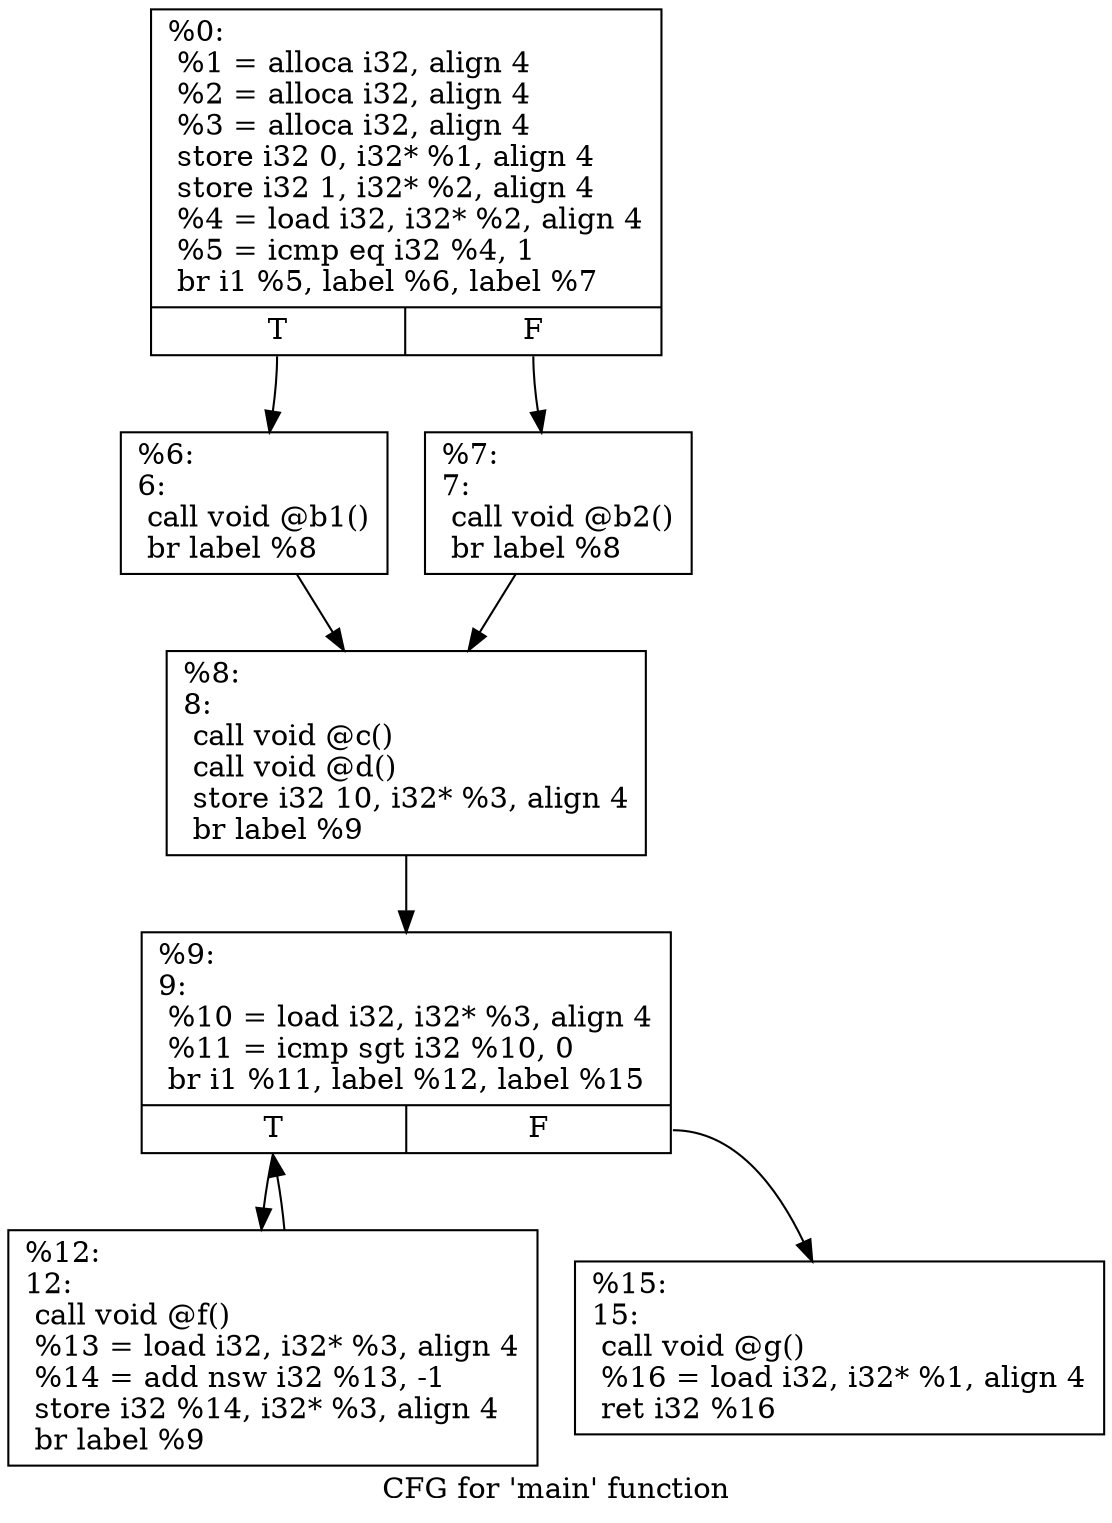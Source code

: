 digraph "CFG for 'main' function" {
	label="CFG for 'main' function";

	Node0x159ba50 [shape=record,label="{%0:\l  %1 = alloca i32, align 4\l  %2 = alloca i32, align 4\l  %3 = alloca i32, align 4\l  store i32 0, i32* %1, align 4\l  store i32 1, i32* %2, align 4\l  %4 = load i32, i32* %2, align 4\l  %5 = icmp eq i32 %4, 1\l  br i1 %5, label %6, label %7\l|{<s0>T|<s1>F}}"];
	Node0x159ba50:s0 -> Node0x159be60;
	Node0x159ba50:s1 -> Node0x159beb0;
	Node0x159be60 [shape=record,label="{%6:\l6:                                                \l  call void @b1()\l  br label %8\l}"];
	Node0x159be60 -> Node0x159c050;
	Node0x159beb0 [shape=record,label="{%7:\l7:                                                \l  call void @b2()\l  br label %8\l}"];
	Node0x159beb0 -> Node0x159c050;
	Node0x159c050 [shape=record,label="{%8:\l8:                                                \l  call void @c()\l  call void @d()\l  store i32 10, i32* %3, align 4\l  br label %9\l}"];
	Node0x159c050 -> Node0x159c460;
	Node0x159c460 [shape=record,label="{%9:\l9:                                                \l  %10 = load i32, i32* %3, align 4\l  %11 = icmp sgt i32 %10, 0\l  br i1 %11, label %12, label %15\l|{<s0>T|<s1>F}}"];
	Node0x159c460:s0 -> Node0x159c5e0;
	Node0x159c460:s1 -> Node0x159c630;
	Node0x159c5e0 [shape=record,label="{%12:\l12:                                               \l  call void @f()\l  %13 = load i32, i32* %3, align 4\l  %14 = add nsw i32 %13, -1\l  store i32 %14, i32* %3, align 4\l  br label %9\l}"];
	Node0x159c5e0 -> Node0x159c460;
	Node0x159c630 [shape=record,label="{%15:\l15:                                               \l  call void @g()\l  %16 = load i32, i32* %1, align 4\l  ret i32 %16\l}"];
}
